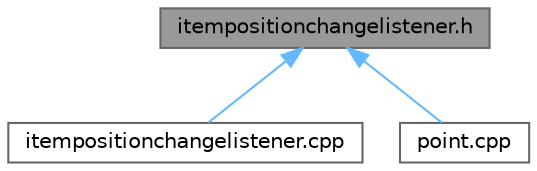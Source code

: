 digraph "itempositionchangelistener.h"
{
 // LATEX_PDF_SIZE
  bgcolor="transparent";
  edge [fontname=Helvetica,fontsize=10,labelfontname=Helvetica,labelfontsize=10];
  node [fontname=Helvetica,fontsize=10,shape=box,height=0.2,width=0.4];
  Node1 [label="itempositionchangelistener.h",height=0.2,width=0.4,color="gray40", fillcolor="grey60", style="filled", fontcolor="black",tooltip=" "];
  Node1 -> Node2 [dir="back",color="steelblue1",style="solid"];
  Node2 [label="itempositionchangelistener.cpp",height=0.2,width=0.4,color="grey40", fillcolor="white", style="filled",URL="$itempositionchangelistener_8cpp.html",tooltip=" "];
  Node1 -> Node3 [dir="back",color="steelblue1",style="solid"];
  Node3 [label="point.cpp",height=0.2,width=0.4,color="grey40", fillcolor="white", style="filled",URL="$point_8cpp.html",tooltip=" "];
}
